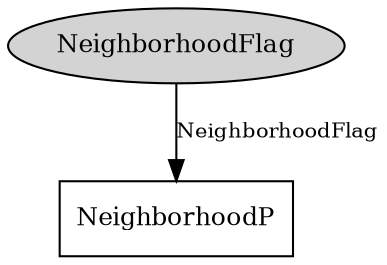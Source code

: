 digraph "tos.lib.rfxlink.util.NeighborhoodFlagC" {
  n0x40bf69a8 [shape=ellipse, style=filled, label="NeighborhoodFlag", fontsize=12];
  "NeighborhoodP" [fontsize=12, shape=box, URL="../chtml/tos.lib.rfxlink.util.NeighborhoodP.html"];
  "n0x40bf69a8" -> "NeighborhoodP" [label="NeighborhoodFlag", URL="../ihtml/tos.lib.rfxlink.util.NeighborhoodFlag.html", fontsize=10];
}
